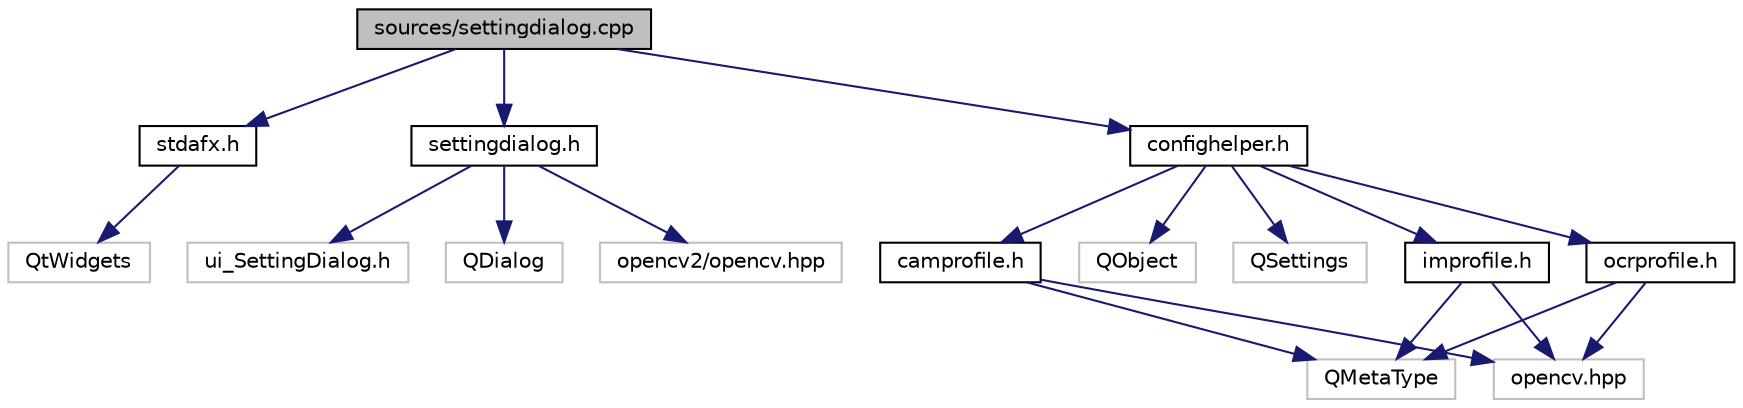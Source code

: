 digraph "sources/settingdialog.cpp"
{
  edge [fontname="Helvetica",fontsize="10",labelfontname="Helvetica",labelfontsize="10"];
  node [fontname="Helvetica",fontsize="10",shape=record];
  Node0 [label="sources/settingdialog.cpp",height=0.2,width=0.4,color="black", fillcolor="grey75", style="filled", fontcolor="black"];
  Node0 -> Node1 [color="midnightblue",fontsize="10",style="solid",fontname="Helvetica"];
  Node1 [label="stdafx.h",height=0.2,width=0.4,color="black", fillcolor="white", style="filled",URL="$stdafx_8h.html"];
  Node1 -> Node2 [color="midnightblue",fontsize="10",style="solid",fontname="Helvetica"];
  Node2 [label="QtWidgets",height=0.2,width=0.4,color="grey75", fillcolor="white", style="filled"];
  Node0 -> Node3 [color="midnightblue",fontsize="10",style="solid",fontname="Helvetica"];
  Node3 [label="settingdialog.h",height=0.2,width=0.4,color="black", fillcolor="white", style="filled",URL="$settingdialog_8h.html"];
  Node3 -> Node4 [color="midnightblue",fontsize="10",style="solid",fontname="Helvetica"];
  Node4 [label="ui_SettingDialog.h",height=0.2,width=0.4,color="grey75", fillcolor="white", style="filled"];
  Node3 -> Node5 [color="midnightblue",fontsize="10",style="solid",fontname="Helvetica"];
  Node5 [label="QDialog",height=0.2,width=0.4,color="grey75", fillcolor="white", style="filled"];
  Node3 -> Node6 [color="midnightblue",fontsize="10",style="solid",fontname="Helvetica"];
  Node6 [label="opencv2/opencv.hpp",height=0.2,width=0.4,color="grey75", fillcolor="white", style="filled"];
  Node0 -> Node7 [color="midnightblue",fontsize="10",style="solid",fontname="Helvetica"];
  Node7 [label="confighelper.h",height=0.2,width=0.4,color="black", fillcolor="white", style="filled",URL="$confighelper_8h.html"];
  Node7 -> Node8 [color="midnightblue",fontsize="10",style="solid",fontname="Helvetica"];
  Node8 [label="camprofile.h",height=0.2,width=0.4,color="black", fillcolor="white", style="filled",URL="$camprofile_8h.html"];
  Node8 -> Node9 [color="midnightblue",fontsize="10",style="solid",fontname="Helvetica"];
  Node9 [label="QMetaType",height=0.2,width=0.4,color="grey75", fillcolor="white", style="filled"];
  Node8 -> Node10 [color="midnightblue",fontsize="10",style="solid",fontname="Helvetica"];
  Node10 [label="opencv.hpp",height=0.2,width=0.4,color="grey75", fillcolor="white", style="filled"];
  Node7 -> Node11 [color="midnightblue",fontsize="10",style="solid",fontname="Helvetica"];
  Node11 [label="improfile.h",height=0.2,width=0.4,color="black", fillcolor="white", style="filled",URL="$improfile_8h.html"];
  Node11 -> Node10 [color="midnightblue",fontsize="10",style="solid",fontname="Helvetica"];
  Node11 -> Node9 [color="midnightblue",fontsize="10",style="solid",fontname="Helvetica"];
  Node7 -> Node12 [color="midnightblue",fontsize="10",style="solid",fontname="Helvetica"];
  Node12 [label="ocrprofile.h",height=0.2,width=0.4,color="black", fillcolor="white", style="filled",URL="$ocrprofile_8h.html"];
  Node12 -> Node10 [color="midnightblue",fontsize="10",style="solid",fontname="Helvetica"];
  Node12 -> Node9 [color="midnightblue",fontsize="10",style="solid",fontname="Helvetica"];
  Node7 -> Node13 [color="midnightblue",fontsize="10",style="solid",fontname="Helvetica"];
  Node13 [label="QObject",height=0.2,width=0.4,color="grey75", fillcolor="white", style="filled"];
  Node7 -> Node14 [color="midnightblue",fontsize="10",style="solid",fontname="Helvetica"];
  Node14 [label="QSettings",height=0.2,width=0.4,color="grey75", fillcolor="white", style="filled"];
}
